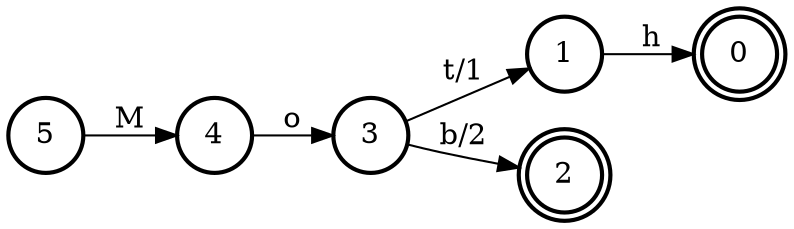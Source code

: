digraph FST {
rankdir = LR;
label = "";
center = 1;
ranksep = "0.4";
nodesep = "0.25";
0 [label = "0", shape = doublecircle, style = bold, fontsize = 14]
1 [label = "1", shape = circle, style = bold, fontsize = 14]
	1 -> 0 [label = "h", fontsize = 14];
2 [label = "2", shape = doublecircle, style = bold, fontsize = 14]
3 [label = "3", shape = circle, style = bold, fontsize = 14]
	3 -> 1 [label = "t/1", fontsize = 14];
	3 -> 2 [label = "b/2", fontsize = 14];
4 [label = "4", shape = circle, style = bold, fontsize = 14]
	4 -> 3 [label = "o", fontsize = 14];
5 [label = "5", shape = circle, style = bold, fontsize = 14]
	5 -> 4 [label = "M", fontsize = 14];
}
